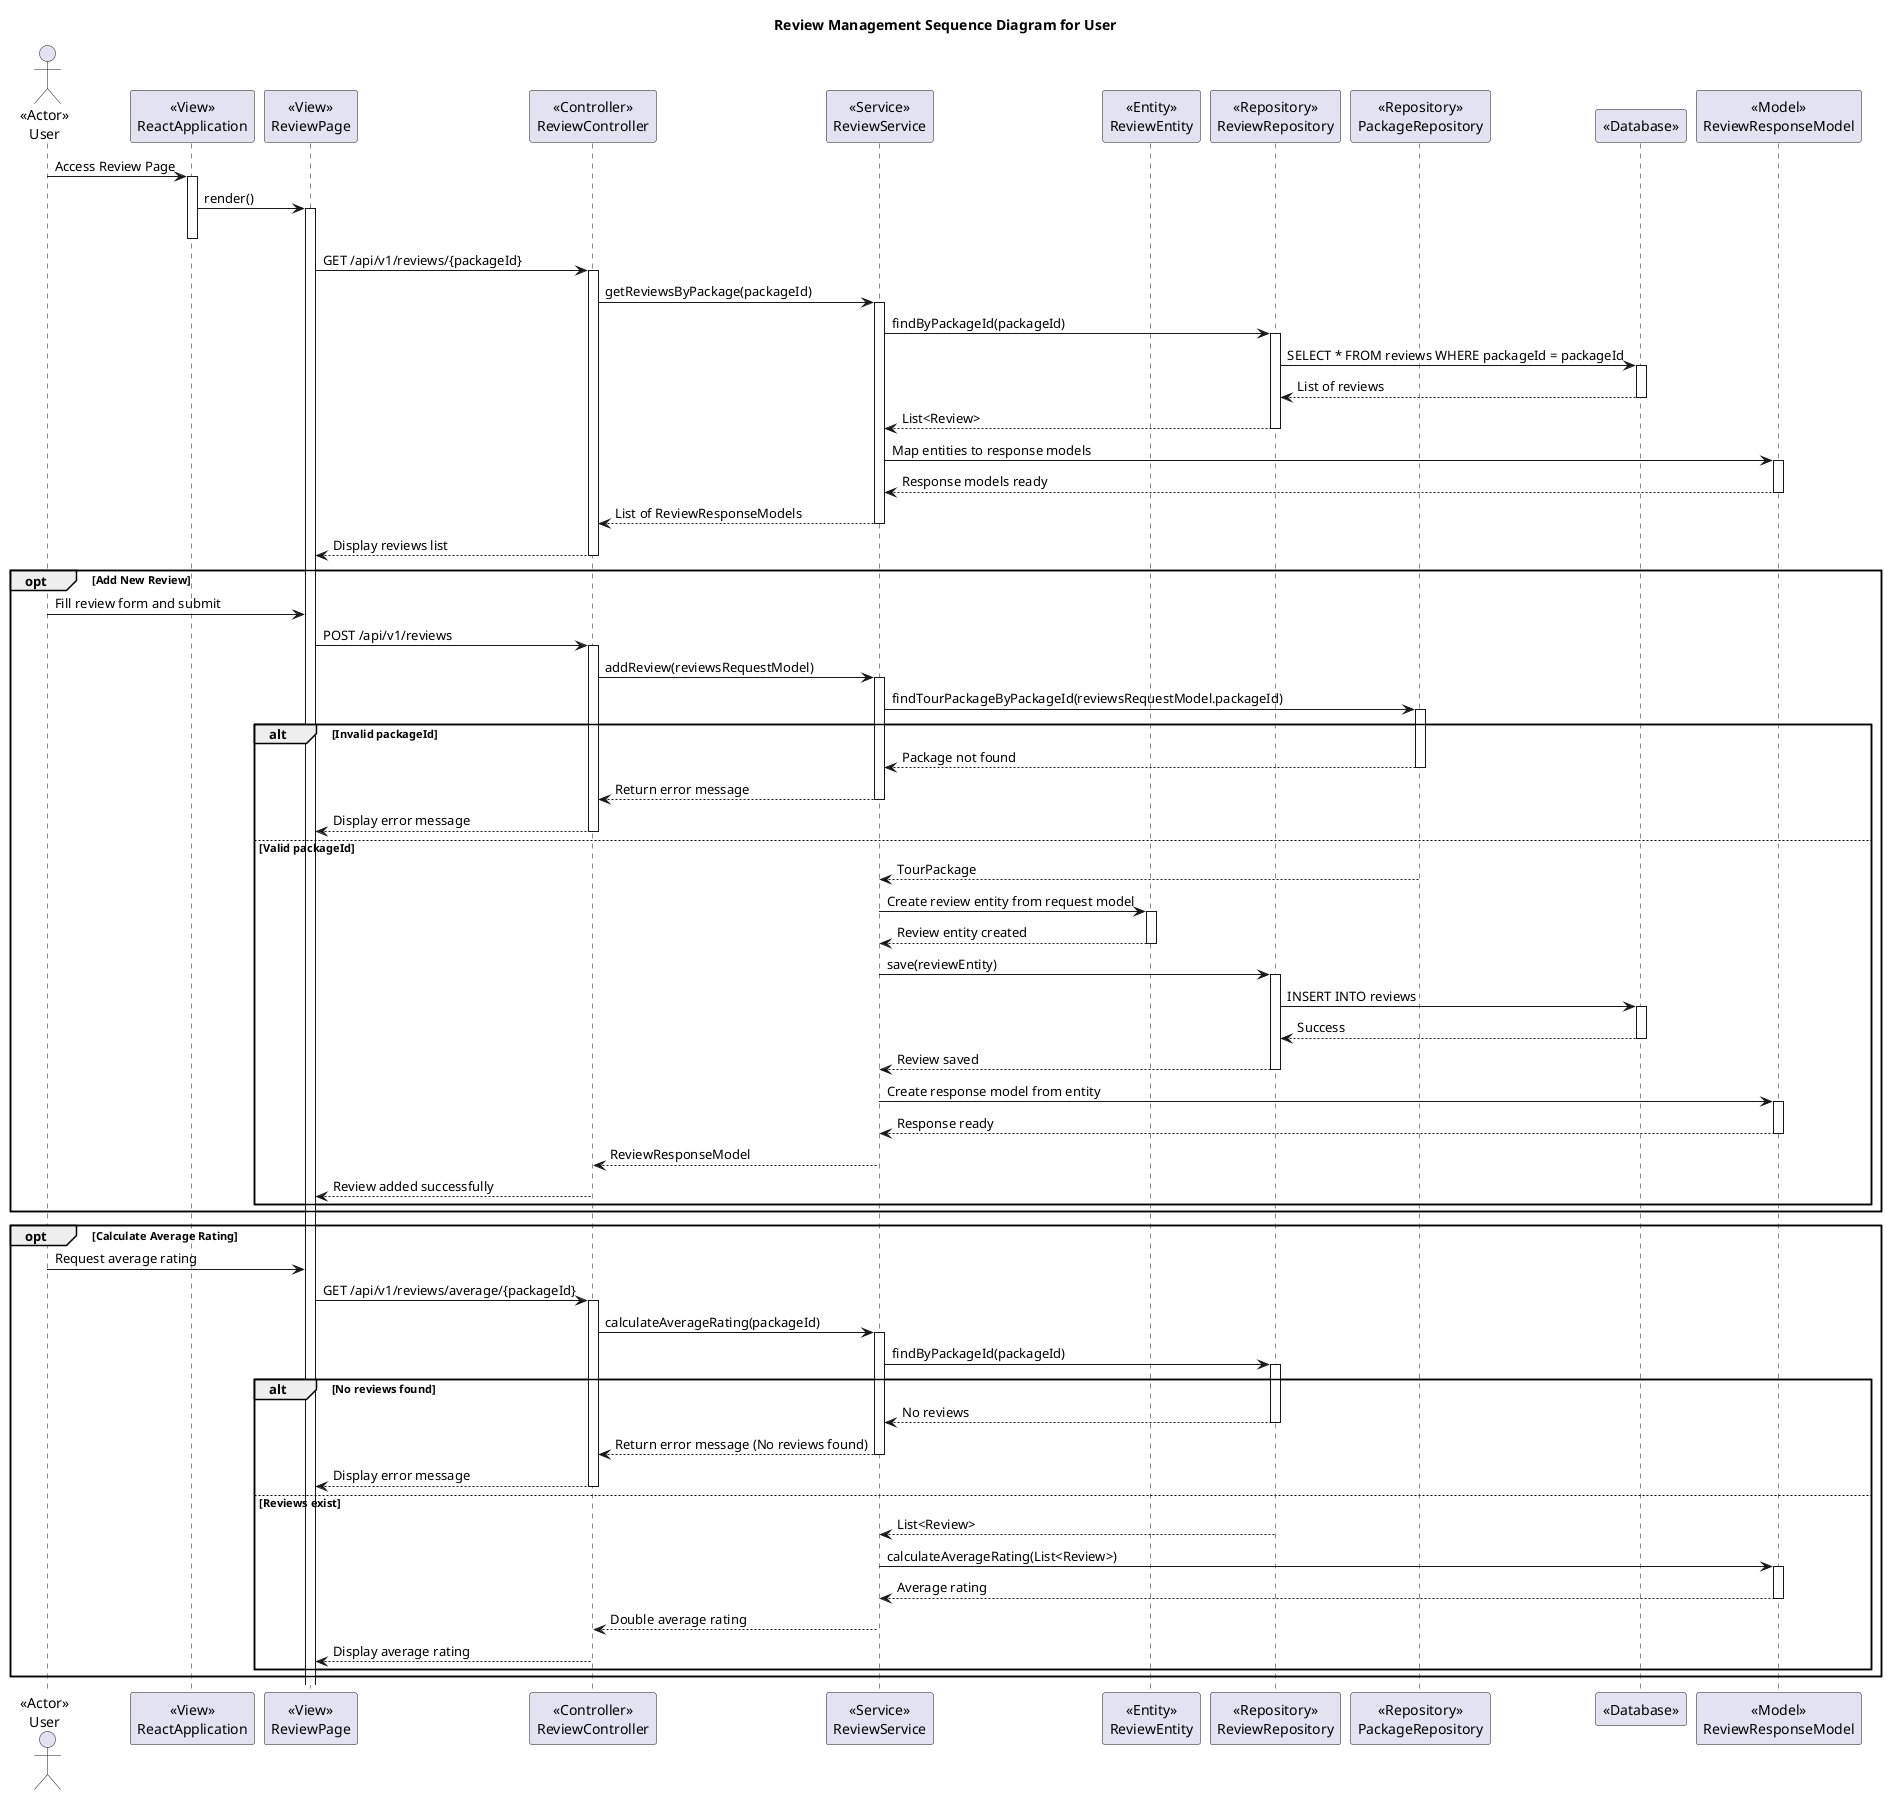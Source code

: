 @startuml
title Review Management Sequence Diagram for User

actor User as "<<Actor>>\nUser"

participant ReactApplication as "<<View>>\nReactApplication"
participant ReviewPage as "<<View>>\nReviewPage"
participant ReviewController as "<<Controller>>\nReviewController"
participant ReviewService as "<<Service>>\nReviewService"
participant ReviewEntity as "<<Entity>>\nReviewEntity"
participant ReviewRepository as "<<Repository>>\nReviewRepository"
participant PackageRepository as "<<Repository>>\nPackageRepository"
participant Database as "<<Database>>"
participant ReviewResponseModel as "<<Model>>\nReviewResponseModel"

User -> ReactApplication : Access Review Page
activate ReactApplication

ReactApplication -> ReviewPage : render()
activate ReviewPage
deactivate ReactApplication

ReviewPage -> ReviewController : GET /api/v1/reviews/{packageId}
activate ReviewController

ReviewController -> ReviewService : getReviewsByPackage(packageId)
activate ReviewService

ReviewService -> ReviewRepository : findByPackageId(packageId)
activate ReviewRepository

ReviewRepository -> Database : SELECT * FROM reviews WHERE packageId = packageId
activate Database
Database --> ReviewRepository : List of reviews
deactivate Database

ReviewRepository --> ReviewService : List<Review>
deactivate ReviewRepository

ReviewService -> ReviewResponseModel : Map entities to response models
activate ReviewResponseModel
ReviewResponseModel --> ReviewService : Response models ready
deactivate ReviewResponseModel

ReviewService --> ReviewController : List of ReviewResponseModels
deactivate ReviewService

ReviewController --> ReviewPage : Display reviews list
deactivate ReviewController

opt Add New Review
    User -> ReviewPage : Fill review form and submit
    ReviewPage -> ReviewController : POST /api/v1/reviews
    activate ReviewController

    ReviewController -> ReviewService : addReview(reviewsRequestModel)
    activate ReviewService

    ReviewService -> PackageRepository : findTourPackageByPackageId(reviewsRequestModel.packageId)
    activate PackageRepository
    alt Invalid packageId
        PackageRepository --> ReviewService : Package not found
        deactivate PackageRepository
        ReviewService --> ReviewController : Return error message
        deactivate ReviewService
        ReviewController --> ReviewPage : Display error message
        deactivate ReviewController
    else Valid packageId
        PackageRepository --> ReviewService : TourPackage
        deactivate PackageRepository

        ReviewService -> ReviewEntity : Create review entity from request model
        activate ReviewEntity
        ReviewEntity --> ReviewService : Review entity created
        deactivate ReviewEntity

        ReviewService -> ReviewRepository : save(reviewEntity)
        activate ReviewRepository
        ReviewRepository -> Database : INSERT INTO reviews
        activate Database
        Database --> ReviewRepository : Success
        deactivate Database
        ReviewRepository --> ReviewService : Review saved
        deactivate ReviewRepository

        ReviewService -> ReviewResponseModel : Create response model from entity
        activate ReviewResponseModel
        ReviewResponseModel --> ReviewService : Response ready
        deactivate ReviewResponseModel

        ReviewService --> ReviewController : ReviewResponseModel
        deactivate ReviewService
        ReviewController --> ReviewPage : Review added successfully
        deactivate ReviewController
    end
end

opt Calculate Average Rating
    User -> ReviewPage : Request average rating
    ReviewPage -> ReviewController : GET /api/v1/reviews/average/{packageId}
    activate ReviewController

    ReviewController -> ReviewService : calculateAverageRating(packageId)
    activate ReviewService

    ReviewService -> ReviewRepository : findByPackageId(packageId)
    activate ReviewRepository
    alt No reviews found
        ReviewRepository --> ReviewService : No reviews
        deactivate ReviewRepository
        ReviewService --> ReviewController : Return error message (No reviews found)
        deactivate ReviewService
        ReviewController --> ReviewPage : Display error message
        deactivate ReviewController
    else Reviews exist
        ReviewRepository --> ReviewService : List<Review>
        deactivate ReviewRepository

        ReviewService -> ReviewResponseModel : calculateAverageRating(List<Review>)
        activate ReviewResponseModel
        ReviewResponseModel --> ReviewService : Average rating
        deactivate ReviewResponseModel

        ReviewService --> ReviewController : Double average rating
        deactivate ReviewService
        ReviewController --> ReviewPage : Display average rating
        deactivate ReviewController
    end
end

@enduml
